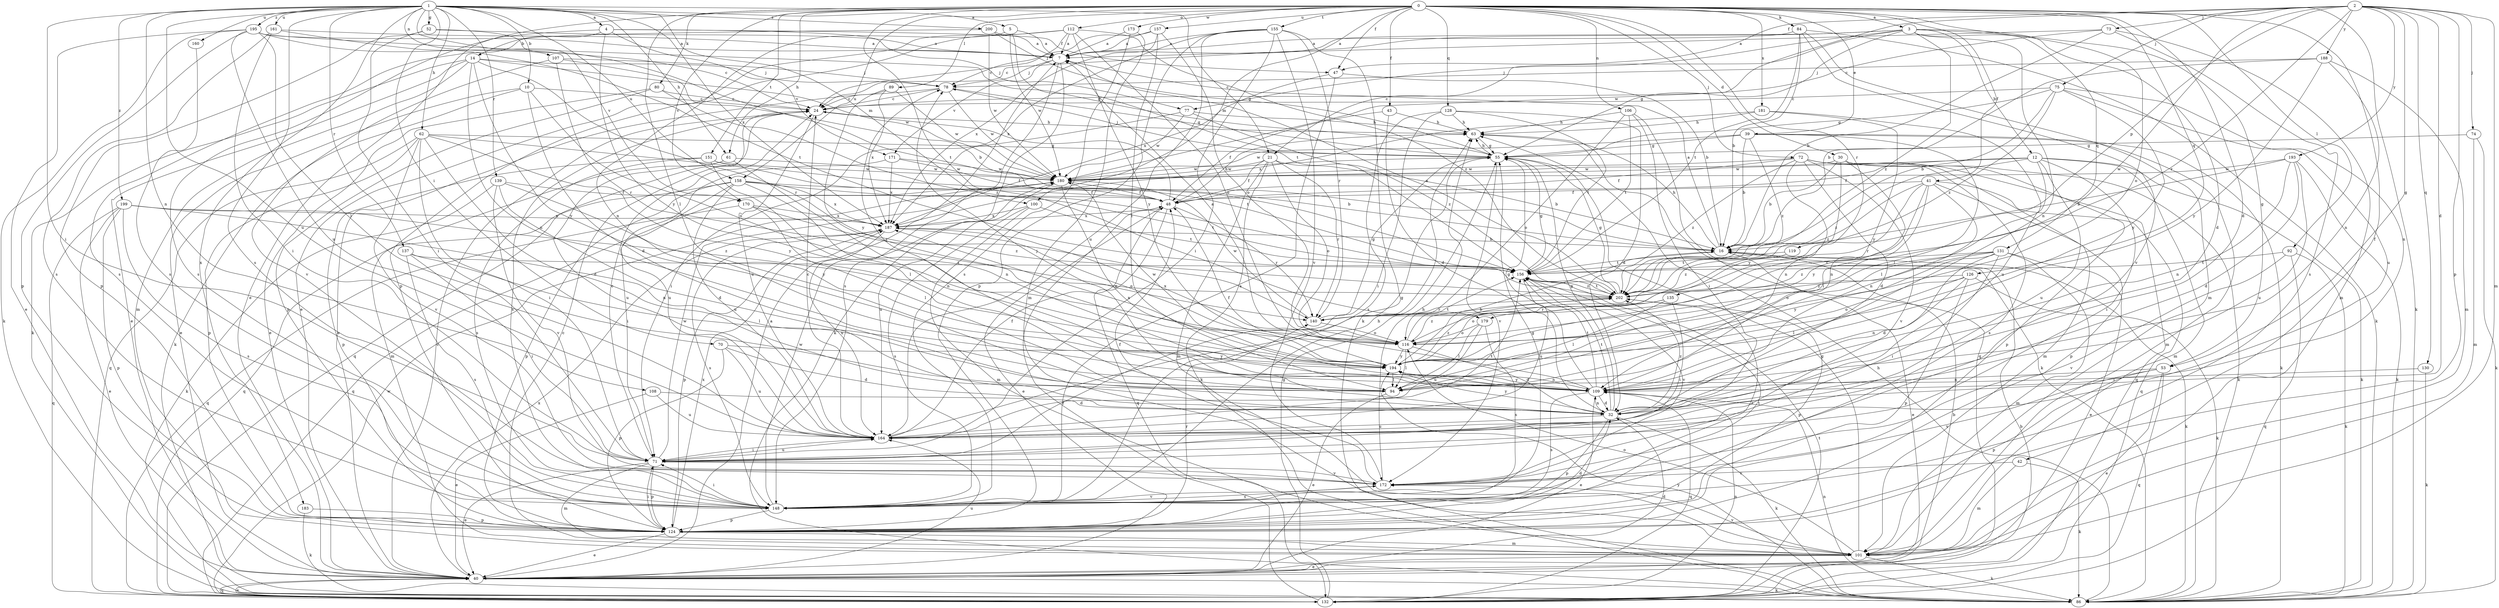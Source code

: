 strict digraph  {
0;
1;
2;
3;
4;
5;
7;
10;
12;
14;
16;
21;
24;
30;
32;
39;
40;
41;
42;
43;
47;
48;
52;
53;
55;
61;
62;
63;
70;
71;
72;
73;
74;
75;
77;
78;
80;
84;
86;
89;
92;
94;
100;
101;
106;
107;
108;
109;
112;
116;
119;
124;
126;
128;
130;
131;
132;
135;
137;
139;
140;
148;
151;
155;
156;
157;
158;
160;
161;
164;
170;
171;
172;
173;
179;
180;
181;
183;
187;
188;
193;
194;
195;
199;
200;
202;
0 -> 3  [label=a];
0 -> 30  [label=d];
0 -> 32  [label=d];
0 -> 39  [label=e];
0 -> 40  [label=e];
0 -> 41  [label=f];
0 -> 42  [label=f];
0 -> 43  [label=f];
0 -> 47  [label=f];
0 -> 61  [label=h];
0 -> 72  [label=j];
0 -> 80  [label=k];
0 -> 84  [label=k];
0 -> 86  [label=k];
0 -> 89  [label=l];
0 -> 92  [label=l];
0 -> 94  [label=l];
0 -> 100  [label=m];
0 -> 106  [label=n];
0 -> 112  [label=o];
0 -> 116  [label=o];
0 -> 126  [label=q];
0 -> 128  [label=q];
0 -> 135  [label=r];
0 -> 151  [label=t];
0 -> 155  [label=t];
0 -> 157  [label=u];
0 -> 158  [label=u];
0 -> 170  [label=v];
0 -> 173  [label=w];
0 -> 179  [label=w];
0 -> 181  [label=x];
1 -> 4  [label=a];
1 -> 5  [label=a];
1 -> 10  [label=b];
1 -> 21  [label=c];
1 -> 52  [label=g];
1 -> 61  [label=h];
1 -> 62  [label=h];
1 -> 70  [label=i];
1 -> 71  [label=i];
1 -> 100  [label=m];
1 -> 107  [label=n];
1 -> 108  [label=n];
1 -> 137  [label=r];
1 -> 139  [label=r];
1 -> 148  [label=s];
1 -> 158  [label=u];
1 -> 160  [label=u];
1 -> 161  [label=u];
1 -> 164  [label=u];
1 -> 170  [label=v];
1 -> 183  [label=x];
1 -> 187  [label=x];
1 -> 195  [label=z];
1 -> 199  [label=z];
1 -> 200  [label=z];
2 -> 32  [label=d];
2 -> 47  [label=f];
2 -> 53  [label=g];
2 -> 73  [label=j];
2 -> 74  [label=j];
2 -> 75  [label=j];
2 -> 101  [label=m];
2 -> 119  [label=p];
2 -> 124  [label=p];
2 -> 130  [label=q];
2 -> 140  [label=r];
2 -> 179  [label=w];
2 -> 180  [label=w];
2 -> 188  [label=y];
2 -> 193  [label=y];
3 -> 7  [label=a];
3 -> 12  [label=b];
3 -> 21  [label=c];
3 -> 24  [label=c];
3 -> 32  [label=d];
3 -> 53  [label=g];
3 -> 55  [label=g];
3 -> 77  [label=j];
3 -> 109  [label=n];
3 -> 131  [label=q];
3 -> 202  [label=z];
4 -> 14  [label=b];
4 -> 47  [label=f];
4 -> 77  [label=j];
4 -> 148  [label=s];
4 -> 171  [label=v];
4 -> 194  [label=y];
5 -> 7  [label=a];
5 -> 109  [label=n];
5 -> 156  [label=t];
5 -> 180  [label=w];
7 -> 78  [label=j];
7 -> 86  [label=k];
7 -> 148  [label=s];
7 -> 171  [label=v];
10 -> 24  [label=c];
10 -> 32  [label=d];
10 -> 40  [label=e];
10 -> 86  [label=k];
10 -> 116  [label=o];
12 -> 48  [label=f];
12 -> 71  [label=i];
12 -> 86  [label=k];
12 -> 94  [label=l];
12 -> 101  [label=m];
12 -> 164  [label=u];
12 -> 180  [label=w];
12 -> 202  [label=z];
14 -> 40  [label=e];
14 -> 78  [label=j];
14 -> 86  [label=k];
14 -> 101  [label=m];
14 -> 109  [label=n];
14 -> 140  [label=r];
14 -> 180  [label=w];
14 -> 194  [label=y];
16 -> 7  [label=a];
16 -> 40  [label=e];
16 -> 63  [label=h];
16 -> 86  [label=k];
16 -> 156  [label=t];
21 -> 16  [label=b];
21 -> 48  [label=f];
21 -> 86  [label=k];
21 -> 101  [label=m];
21 -> 116  [label=o];
21 -> 140  [label=r];
21 -> 180  [label=w];
24 -> 63  [label=h];
24 -> 132  [label=q];
24 -> 148  [label=s];
24 -> 164  [label=u];
30 -> 16  [label=b];
30 -> 86  [label=k];
30 -> 109  [label=n];
30 -> 124  [label=p];
30 -> 180  [label=w];
30 -> 194  [label=y];
32 -> 55  [label=g];
32 -> 78  [label=j];
32 -> 86  [label=k];
32 -> 109  [label=n];
32 -> 124  [label=p];
32 -> 156  [label=t];
32 -> 164  [label=u];
32 -> 194  [label=y];
32 -> 202  [label=z];
39 -> 16  [label=b];
39 -> 55  [label=g];
39 -> 86  [label=k];
39 -> 94  [label=l];
39 -> 101  [label=m];
39 -> 180  [label=w];
39 -> 202  [label=z];
40 -> 7  [label=a];
40 -> 16  [label=b];
40 -> 24  [label=c];
40 -> 32  [label=d];
40 -> 86  [label=k];
40 -> 132  [label=q];
40 -> 164  [label=u];
40 -> 187  [label=x];
41 -> 48  [label=f];
41 -> 94  [label=l];
41 -> 109  [label=n];
41 -> 124  [label=p];
41 -> 132  [label=q];
41 -> 140  [label=r];
41 -> 194  [label=y];
41 -> 202  [label=z];
42 -> 86  [label=k];
42 -> 101  [label=m];
42 -> 172  [label=v];
43 -> 32  [label=d];
43 -> 48  [label=f];
43 -> 63  [label=h];
47 -> 16  [label=b];
47 -> 148  [label=s];
47 -> 187  [label=x];
48 -> 24  [label=c];
48 -> 40  [label=e];
48 -> 63  [label=h];
48 -> 132  [label=q];
48 -> 140  [label=r];
48 -> 187  [label=x];
52 -> 7  [label=a];
52 -> 71  [label=i];
52 -> 124  [label=p];
52 -> 156  [label=t];
53 -> 40  [label=e];
53 -> 109  [label=n];
53 -> 124  [label=p];
53 -> 132  [label=q];
53 -> 172  [label=v];
55 -> 63  [label=h];
55 -> 78  [label=j];
55 -> 172  [label=v];
55 -> 180  [label=w];
61 -> 101  [label=m];
61 -> 109  [label=n];
61 -> 164  [label=u];
61 -> 180  [label=w];
62 -> 32  [label=d];
62 -> 55  [label=g];
62 -> 71  [label=i];
62 -> 124  [label=p];
62 -> 132  [label=q];
62 -> 156  [label=t];
62 -> 172  [label=v];
62 -> 194  [label=y];
63 -> 55  [label=g];
63 -> 86  [label=k];
70 -> 32  [label=d];
70 -> 124  [label=p];
70 -> 164  [label=u];
70 -> 194  [label=y];
71 -> 24  [label=c];
71 -> 40  [label=e];
71 -> 101  [label=m];
71 -> 124  [label=p];
71 -> 164  [label=u];
71 -> 172  [label=v];
71 -> 180  [label=w];
72 -> 32  [label=d];
72 -> 48  [label=f];
72 -> 101  [label=m];
72 -> 109  [label=n];
72 -> 132  [label=q];
72 -> 148  [label=s];
72 -> 172  [label=v];
72 -> 180  [label=w];
72 -> 202  [label=z];
73 -> 7  [label=a];
73 -> 16  [label=b];
73 -> 24  [label=c];
73 -> 101  [label=m];
73 -> 148  [label=s];
74 -> 55  [label=g];
74 -> 86  [label=k];
74 -> 101  [label=m];
75 -> 16  [label=b];
75 -> 24  [label=c];
75 -> 55  [label=g];
75 -> 109  [label=n];
75 -> 164  [label=u];
75 -> 194  [label=y];
75 -> 202  [label=z];
77 -> 63  [label=h];
77 -> 71  [label=i];
77 -> 180  [label=w];
77 -> 202  [label=z];
78 -> 24  [label=c];
78 -> 40  [label=e];
78 -> 55  [label=g];
78 -> 180  [label=w];
80 -> 24  [label=c];
80 -> 40  [label=e];
80 -> 124  [label=p];
80 -> 202  [label=z];
84 -> 7  [label=a];
84 -> 16  [label=b];
84 -> 86  [label=k];
84 -> 101  [label=m];
84 -> 156  [label=t];
84 -> 172  [label=v];
86 -> 63  [label=h];
86 -> 109  [label=n];
86 -> 194  [label=y];
89 -> 24  [label=c];
89 -> 180  [label=w];
89 -> 187  [label=x];
89 -> 194  [label=y];
92 -> 86  [label=k];
92 -> 132  [label=q];
92 -> 156  [label=t];
92 -> 172  [label=v];
94 -> 40  [label=e];
94 -> 78  [label=j];
100 -> 101  [label=m];
100 -> 148  [label=s];
100 -> 156  [label=t];
100 -> 187  [label=x];
101 -> 24  [label=c];
101 -> 40  [label=e];
101 -> 55  [label=g];
101 -> 86  [label=k];
101 -> 116  [label=o];
101 -> 172  [label=v];
106 -> 63  [label=h];
106 -> 71  [label=i];
106 -> 116  [label=o];
106 -> 132  [label=q];
106 -> 156  [label=t];
107 -> 16  [label=b];
107 -> 78  [label=j];
107 -> 140  [label=r];
107 -> 172  [label=v];
108 -> 32  [label=d];
108 -> 40  [label=e];
108 -> 164  [label=u];
109 -> 32  [label=d];
109 -> 40  [label=e];
109 -> 48  [label=f];
109 -> 55  [label=g];
109 -> 132  [label=q];
109 -> 148  [label=s];
109 -> 156  [label=t];
109 -> 194  [label=y];
112 -> 7  [label=a];
112 -> 40  [label=e];
112 -> 78  [label=j];
112 -> 116  [label=o];
112 -> 124  [label=p];
112 -> 194  [label=y];
112 -> 202  [label=z];
116 -> 7  [label=a];
116 -> 32  [label=d];
116 -> 94  [label=l];
116 -> 156  [label=t];
116 -> 187  [label=x];
116 -> 194  [label=y];
116 -> 202  [label=z];
119 -> 156  [label=t];
119 -> 202  [label=z];
124 -> 32  [label=d];
124 -> 40  [label=e];
124 -> 71  [label=i];
124 -> 101  [label=m];
124 -> 140  [label=r];
124 -> 156  [label=t];
124 -> 187  [label=x];
126 -> 86  [label=k];
126 -> 94  [label=l];
126 -> 109  [label=n];
126 -> 116  [label=o];
126 -> 124  [label=p];
126 -> 202  [label=z];
128 -> 32  [label=d];
128 -> 63  [label=h];
128 -> 71  [label=i];
128 -> 148  [label=s];
128 -> 156  [label=t];
130 -> 86  [label=k];
130 -> 94  [label=l];
131 -> 32  [label=d];
131 -> 40  [label=e];
131 -> 71  [label=i];
131 -> 101  [label=m];
131 -> 116  [label=o];
131 -> 156  [label=t];
131 -> 194  [label=y];
131 -> 202  [label=z];
132 -> 16  [label=b];
132 -> 40  [label=e];
132 -> 48  [label=f];
132 -> 55  [label=g];
132 -> 109  [label=n];
132 -> 156  [label=t];
132 -> 180  [label=w];
135 -> 71  [label=i];
135 -> 94  [label=l];
135 -> 116  [label=o];
135 -> 140  [label=r];
137 -> 71  [label=i];
137 -> 94  [label=l];
137 -> 148  [label=s];
137 -> 156  [label=t];
139 -> 32  [label=d];
139 -> 48  [label=f];
139 -> 86  [label=k];
139 -> 172  [label=v];
139 -> 194  [label=y];
140 -> 55  [label=g];
140 -> 116  [label=o];
140 -> 180  [label=w];
148 -> 55  [label=g];
148 -> 63  [label=h];
148 -> 71  [label=i];
148 -> 124  [label=p];
148 -> 172  [label=v];
148 -> 180  [label=w];
148 -> 202  [label=z];
151 -> 16  [label=b];
151 -> 94  [label=l];
151 -> 124  [label=p];
151 -> 148  [label=s];
151 -> 180  [label=w];
155 -> 7  [label=a];
155 -> 71  [label=i];
155 -> 86  [label=k];
155 -> 124  [label=p];
155 -> 140  [label=r];
155 -> 164  [label=u];
155 -> 172  [label=v];
155 -> 187  [label=x];
156 -> 55  [label=g];
156 -> 164  [label=u];
156 -> 172  [label=v];
156 -> 202  [label=z];
157 -> 7  [label=a];
157 -> 24  [label=c];
157 -> 94  [label=l];
157 -> 116  [label=o];
157 -> 187  [label=x];
158 -> 48  [label=f];
158 -> 71  [label=i];
158 -> 109  [label=n];
158 -> 124  [label=p];
158 -> 132  [label=q];
158 -> 156  [label=t];
158 -> 164  [label=u];
158 -> 187  [label=x];
160 -> 148  [label=s];
161 -> 7  [label=a];
161 -> 71  [label=i];
161 -> 148  [label=s];
161 -> 156  [label=t];
164 -> 24  [label=c];
164 -> 48  [label=f];
164 -> 55  [label=g];
164 -> 71  [label=i];
164 -> 156  [label=t];
170 -> 94  [label=l];
170 -> 132  [label=q];
170 -> 187  [label=x];
170 -> 202  [label=z];
171 -> 48  [label=f];
171 -> 164  [label=u];
171 -> 180  [label=w];
171 -> 187  [label=x];
172 -> 48  [label=f];
172 -> 63  [label=h];
172 -> 148  [label=s];
173 -> 7  [label=a];
173 -> 101  [label=m];
173 -> 148  [label=s];
179 -> 94  [label=l];
179 -> 116  [label=o];
179 -> 148  [label=s];
179 -> 164  [label=u];
180 -> 48  [label=f];
180 -> 109  [label=n];
180 -> 132  [label=q];
180 -> 164  [label=u];
181 -> 63  [label=h];
181 -> 164  [label=u];
181 -> 187  [label=x];
181 -> 194  [label=y];
183 -> 86  [label=k];
183 -> 124  [label=p];
187 -> 16  [label=b];
187 -> 116  [label=o];
187 -> 124  [label=p];
187 -> 148  [label=s];
187 -> 164  [label=u];
188 -> 16  [label=b];
188 -> 78  [label=j];
188 -> 101  [label=m];
188 -> 109  [label=n];
188 -> 194  [label=y];
193 -> 16  [label=b];
193 -> 32  [label=d];
193 -> 86  [label=k];
193 -> 109  [label=n];
193 -> 164  [label=u];
193 -> 180  [label=w];
194 -> 16  [label=b];
194 -> 94  [label=l];
194 -> 109  [label=n];
194 -> 180  [label=w];
194 -> 187  [label=x];
194 -> 202  [label=z];
195 -> 7  [label=a];
195 -> 24  [label=c];
195 -> 40  [label=e];
195 -> 55  [label=g];
195 -> 86  [label=k];
195 -> 94  [label=l];
195 -> 124  [label=p];
195 -> 164  [label=u];
199 -> 40  [label=e];
199 -> 109  [label=n];
199 -> 124  [label=p];
199 -> 132  [label=q];
199 -> 148  [label=s];
199 -> 187  [label=x];
199 -> 202  [label=z];
200 -> 7  [label=a];
200 -> 55  [label=g];
200 -> 148  [label=s];
200 -> 180  [label=w];
202 -> 7  [label=a];
202 -> 55  [label=g];
202 -> 124  [label=p];
202 -> 140  [label=r];
202 -> 156  [label=t];
}
